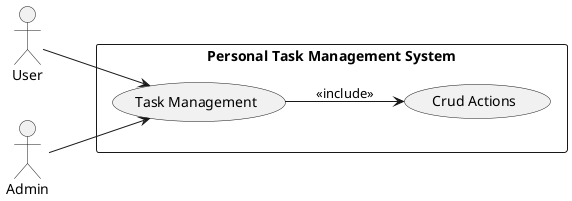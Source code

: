 @startuml
left to right direction
skinparam packageStyle rectangle

actor User
actor Admin

rectangle "Personal Task Management System" {
  usecase "Task Management" as ManageTask
  usecase "Crud Actions" as CRUD
  ManageTask --> CRUD : <<include>>
  User --> ManageTask
  Admin --> ManageTask
}

@enduml

